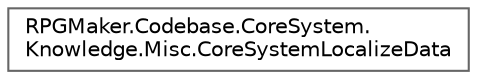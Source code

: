 digraph "クラス階層図"
{
 // LATEX_PDF_SIZE
  bgcolor="transparent";
  edge [fontname=Helvetica,fontsize=10,labelfontname=Helvetica,labelfontsize=10];
  node [fontname=Helvetica,fontsize=10,shape=box,height=0.2,width=0.4];
  rankdir="LR";
  Node0 [id="Node000000",label="RPGMaker.Codebase.CoreSystem.\lKnowledge.Misc.CoreSystemLocalizeData",height=0.2,width=0.4,color="grey40", fillcolor="white", style="filled",URL="$da/deb/class_r_p_g_maker_1_1_codebase_1_1_core_system_1_1_knowledge_1_1_misc_1_1_core_system_localize_data.html",tooltip="エディター・ローカライズ・データ・クラス"];
}
